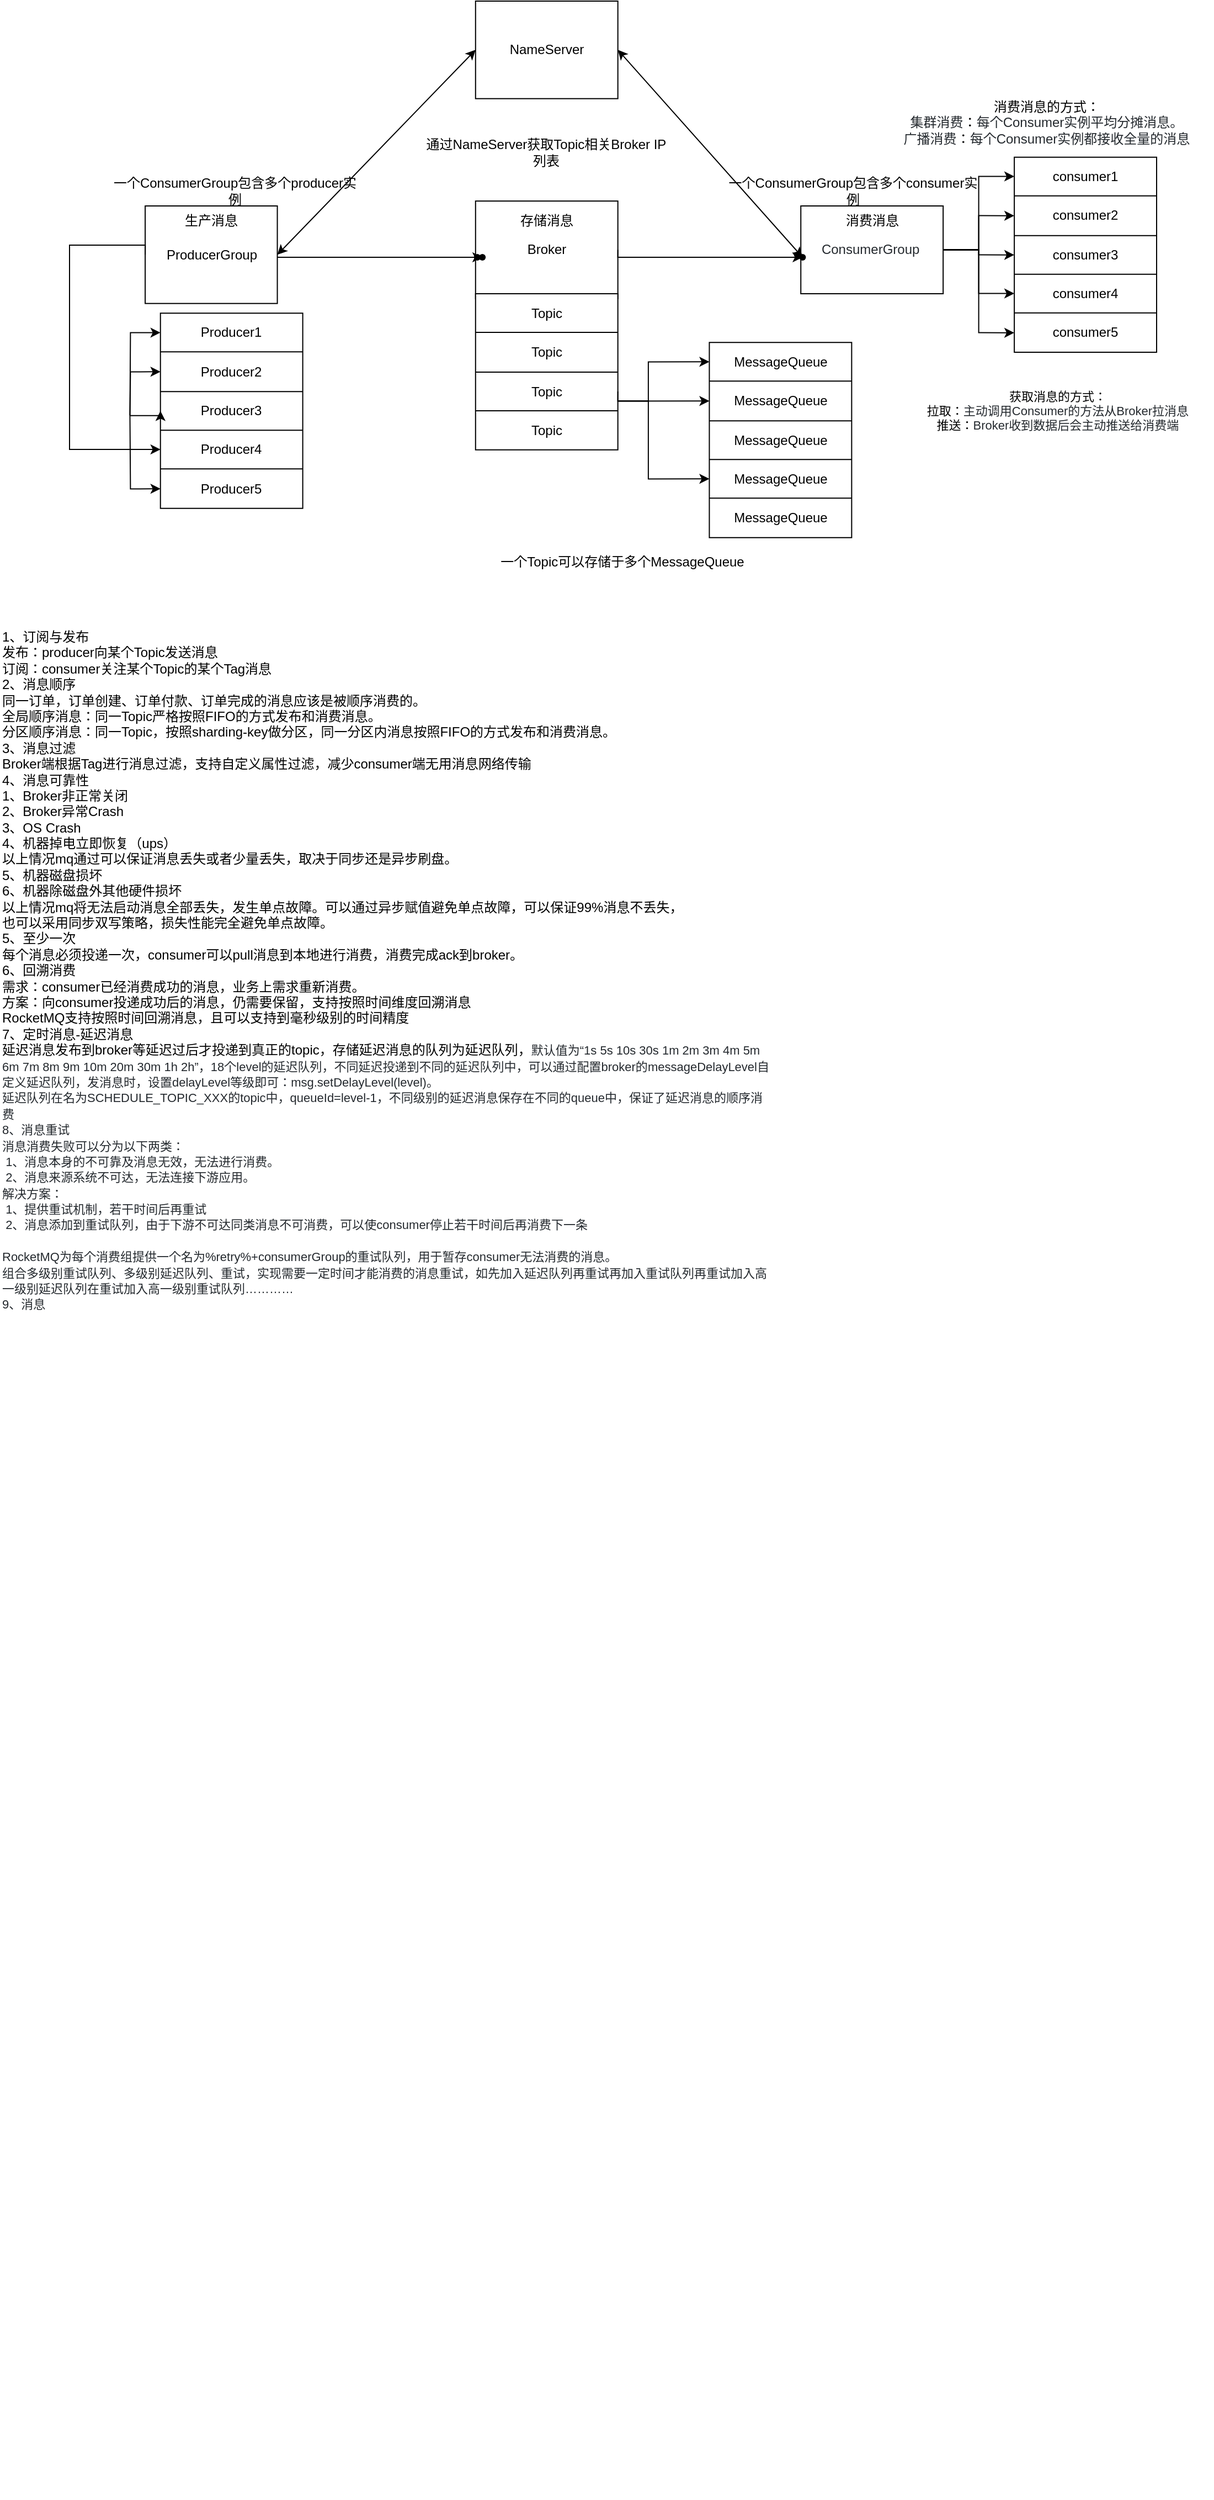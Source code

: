 <mxfile version="14.8.3" type="github">
  <diagram id="I4QX_Wi00SEaCnopN8A2" name="第 1 页">
    <mxGraphModel dx="716" dy="378" grid="1" gridSize="10" guides="1" tooltips="1" connect="1" arrows="1" fold="1" page="1" pageScale="1" pageWidth="1200" pageHeight="1920" math="0" shadow="0">
      <root>
        <mxCell id="0" />
        <mxCell id="1" parent="0" />
        <mxCell id="4vib8y3hYMlXYEkq_KwY-170" value="" style="edgeStyle=orthogonalEdgeStyle;rounded=0;orthogonalLoop=1;jettySize=auto;html=1;fontSize=12;entryX=0.453;entryY=0.535;entryDx=0;entryDy=0;entryPerimeter=0;" edge="1" parent="1" source="4vib8y3hYMlXYEkq_KwY-1" target="4vib8y3hYMlXYEkq_KwY-169">
          <mxGeometry relative="1" as="geometry">
            <Array as="points">
              <mxPoint x="360" y="312" />
              <mxPoint x="360" y="312" />
            </Array>
          </mxGeometry>
        </mxCell>
        <mxCell id="4vib8y3hYMlXYEkq_KwY-1" value="ProducerGroup" style="rounded=0;whiteSpace=wrap;html=1;fontSize=12;" vertex="1" parent="1">
          <mxGeometry x="193.557" y="265.5" width="119.737" height="88.333" as="geometry" />
        </mxCell>
        <mxCell id="4vib8y3hYMlXYEkq_KwY-2" value="Broker" style="rounded=0;whiteSpace=wrap;html=1;fontSize=12;" vertex="1" parent="1">
          <mxGeometry x="492.895" y="261.08" width="128.947" height="88.333" as="geometry" />
        </mxCell>
        <mxCell id="4vib8y3hYMlXYEkq_KwY-3" value="&lt;span style=&quot;color: rgb(36, 41, 46); font-size: 12px; background-color: rgb(255, 255, 255);&quot;&gt;ConsumerGroup&amp;nbsp;&lt;/span&gt;" style="rounded=0;whiteSpace=wrap;html=1;fontSize=12;" vertex="1" parent="1">
          <mxGeometry x="787.632" y="265.5" width="128.947" height="79.5" as="geometry" />
        </mxCell>
        <mxCell id="4vib8y3hYMlXYEkq_KwY-4" value="" style="shape=table;html=1;whiteSpace=wrap;startSize=0;container=1;collapsible=0;childLayout=tableLayout;fontSize=12;" vertex="1" parent="1">
          <mxGeometry x="492.895" y="345.003" width="128.947" height="141.333" as="geometry" />
        </mxCell>
        <mxCell id="4vib8y3hYMlXYEkq_KwY-5" value="" style="shape=partialRectangle;html=1;whiteSpace=wrap;collapsible=0;dropTarget=0;pointerEvents=0;fillColor=none;top=0;left=0;bottom=0;right=0;points=[[0,0.5],[1,0.5]];portConstraint=eastwest;fontSize=12;" vertex="1" parent="4vib8y3hYMlXYEkq_KwY-4">
          <mxGeometry width="128.947" height="35" as="geometry" />
        </mxCell>
        <mxCell id="4vib8y3hYMlXYEkq_KwY-6" value="Topic" style="shape=partialRectangle;html=1;whiteSpace=wrap;connectable=0;fillColor=none;top=0;left=0;bottom=0;right=0;overflow=hidden;fontSize=12;" vertex="1" parent="4vib8y3hYMlXYEkq_KwY-5">
          <mxGeometry width="129" height="35" as="geometry" />
        </mxCell>
        <mxCell id="4vib8y3hYMlXYEkq_KwY-18" style="shape=partialRectangle;html=1;whiteSpace=wrap;collapsible=0;dropTarget=0;pointerEvents=0;fillColor=none;top=0;left=0;bottom=0;right=0;points=[[0,0.5],[1,0.5]];portConstraint=eastwest;fontSize=12;" vertex="1" parent="4vib8y3hYMlXYEkq_KwY-4">
          <mxGeometry y="35" width="128.947" height="36" as="geometry" />
        </mxCell>
        <mxCell id="4vib8y3hYMlXYEkq_KwY-19" value="&lt;span style=&quot;font-size: 12px;&quot;&gt;Topic&lt;/span&gt;" style="shape=partialRectangle;html=1;whiteSpace=wrap;connectable=0;fillColor=none;top=0;left=0;bottom=0;right=0;overflow=hidden;fontSize=12;" vertex="1" parent="4vib8y3hYMlXYEkq_KwY-18">
          <mxGeometry width="129" height="36" as="geometry" />
        </mxCell>
        <mxCell id="4vib8y3hYMlXYEkq_KwY-9" value="" style="shape=partialRectangle;html=1;whiteSpace=wrap;collapsible=0;dropTarget=0;pointerEvents=0;fillColor=none;top=0;left=0;bottom=0;right=0;points=[[0,0.5],[1,0.5]];portConstraint=eastwest;fontSize=12;" vertex="1" parent="4vib8y3hYMlXYEkq_KwY-4">
          <mxGeometry y="71" width="128.947" height="35" as="geometry" />
        </mxCell>
        <mxCell id="4vib8y3hYMlXYEkq_KwY-10" value="&lt;span style=&quot;font-size: 12px;&quot;&gt;Topic&lt;/span&gt;" style="shape=partialRectangle;html=1;whiteSpace=wrap;connectable=0;fillColor=none;top=0;left=0;bottom=0;right=0;overflow=hidden;fontSize=12;" vertex="1" parent="4vib8y3hYMlXYEkq_KwY-9">
          <mxGeometry width="129" height="35" as="geometry" />
        </mxCell>
        <mxCell id="4vib8y3hYMlXYEkq_KwY-13" value="" style="shape=partialRectangle;html=1;whiteSpace=wrap;collapsible=0;dropTarget=0;pointerEvents=0;fillColor=none;top=0;left=0;bottom=0;right=0;points=[[0,0.5],[1,0.5]];portConstraint=eastwest;fontSize=12;" vertex="1" parent="4vib8y3hYMlXYEkq_KwY-4">
          <mxGeometry y="106" width="128.947" height="35" as="geometry" />
        </mxCell>
        <mxCell id="4vib8y3hYMlXYEkq_KwY-14" value="&lt;span style=&quot;font-size: 12px;&quot;&gt;Topic&lt;/span&gt;" style="shape=partialRectangle;html=1;whiteSpace=wrap;connectable=0;fillColor=none;top=0;left=0;bottom=0;right=0;overflow=hidden;fontSize=12;" vertex="1" parent="4vib8y3hYMlXYEkq_KwY-13">
          <mxGeometry width="129" height="35" as="geometry" />
        </mxCell>
        <mxCell id="4vib8y3hYMlXYEkq_KwY-20" value="" style="shape=table;html=1;whiteSpace=wrap;startSize=0;container=1;collapsible=0;childLayout=tableLayout;fontSize=12;" vertex="1" parent="1">
          <mxGeometry x="704.737" y="389.167" width="128.947" height="176.667" as="geometry" />
        </mxCell>
        <mxCell id="4vib8y3hYMlXYEkq_KwY-21" value="" style="shape=partialRectangle;html=1;whiteSpace=wrap;collapsible=0;dropTarget=0;pointerEvents=0;fillColor=none;top=0;left=0;bottom=0;right=0;points=[[0,0.5],[1,0.5]];portConstraint=eastwest;fontSize=12;" vertex="1" parent="4vib8y3hYMlXYEkq_KwY-20">
          <mxGeometry width="128.947" height="35" as="geometry" />
        </mxCell>
        <mxCell id="4vib8y3hYMlXYEkq_KwY-22" value="MessageQueue" style="shape=partialRectangle;html=1;whiteSpace=wrap;connectable=0;fillColor=none;top=0;left=0;bottom=0;right=0;overflow=hidden;fontSize=12;" vertex="1" parent="4vib8y3hYMlXYEkq_KwY-21">
          <mxGeometry width="129" height="35" as="geometry" />
        </mxCell>
        <mxCell id="4vib8y3hYMlXYEkq_KwY-25" value="" style="shape=partialRectangle;html=1;whiteSpace=wrap;collapsible=0;dropTarget=0;pointerEvents=0;fillColor=none;top=0;left=0;bottom=0;right=0;points=[[0,0.5],[1,0.5]];portConstraint=eastwest;fontSize=12;" vertex="1" parent="4vib8y3hYMlXYEkq_KwY-20">
          <mxGeometry y="35" width="128.947" height="36" as="geometry" />
        </mxCell>
        <mxCell id="4vib8y3hYMlXYEkq_KwY-26" value="&lt;span style=&quot;font-size: 12px;&quot;&gt;MessageQueue&lt;/span&gt;" style="shape=partialRectangle;html=1;whiteSpace=wrap;connectable=0;fillColor=none;top=0;left=0;bottom=0;right=0;overflow=hidden;fontSize=12;" vertex="1" parent="4vib8y3hYMlXYEkq_KwY-25">
          <mxGeometry width="129" height="36" as="geometry" />
        </mxCell>
        <mxCell id="4vib8y3hYMlXYEkq_KwY-29" value="" style="shape=partialRectangle;html=1;whiteSpace=wrap;collapsible=0;dropTarget=0;pointerEvents=0;fillColor=none;top=0;left=0;bottom=0;right=0;points=[[0,0.5],[1,0.5]];portConstraint=eastwest;fontSize=12;" vertex="1" parent="4vib8y3hYMlXYEkq_KwY-20">
          <mxGeometry y="71" width="128.947" height="35" as="geometry" />
        </mxCell>
        <mxCell id="4vib8y3hYMlXYEkq_KwY-30" value="&lt;span style=&quot;font-size: 12px;&quot;&gt;MessageQueue&lt;/span&gt;" style="shape=partialRectangle;html=1;whiteSpace=wrap;connectable=0;fillColor=none;top=0;left=0;bottom=0;right=0;overflow=hidden;fontSize=12;" vertex="1" parent="4vib8y3hYMlXYEkq_KwY-29">
          <mxGeometry width="129" height="35" as="geometry" />
        </mxCell>
        <mxCell id="4vib8y3hYMlXYEkq_KwY-39" style="shape=partialRectangle;html=1;whiteSpace=wrap;collapsible=0;dropTarget=0;pointerEvents=0;fillColor=none;top=0;left=0;bottom=0;right=0;points=[[0,0.5],[1,0.5]];portConstraint=eastwest;fontSize=12;" vertex="1" parent="4vib8y3hYMlXYEkq_KwY-20">
          <mxGeometry y="106" width="128.947" height="35" as="geometry" />
        </mxCell>
        <mxCell id="4vib8y3hYMlXYEkq_KwY-40" value="&lt;span style=&quot;font-size: 12px;&quot;&gt;MessageQueue&lt;/span&gt;" style="shape=partialRectangle;html=1;whiteSpace=wrap;connectable=0;fillColor=none;top=0;left=0;bottom=0;right=0;overflow=hidden;fontSize=12;" vertex="1" parent="4vib8y3hYMlXYEkq_KwY-39">
          <mxGeometry width="129" height="35" as="geometry" />
        </mxCell>
        <mxCell id="4vib8y3hYMlXYEkq_KwY-41" style="shape=partialRectangle;html=1;whiteSpace=wrap;collapsible=0;dropTarget=0;pointerEvents=0;fillColor=none;top=0;left=0;bottom=0;right=0;points=[[0,0.5],[1,0.5]];portConstraint=eastwest;fontSize=12;" vertex="1" parent="4vib8y3hYMlXYEkq_KwY-20">
          <mxGeometry y="141" width="128.947" height="36" as="geometry" />
        </mxCell>
        <mxCell id="4vib8y3hYMlXYEkq_KwY-42" value="&lt;span style=&quot;font-size: 12px;&quot;&gt;MessageQueue&lt;/span&gt;" style="shape=partialRectangle;html=1;whiteSpace=wrap;connectable=0;fillColor=none;top=0;left=0;bottom=0;right=0;overflow=hidden;fontSize=12;" vertex="1" parent="4vib8y3hYMlXYEkq_KwY-41">
          <mxGeometry width="129" height="36" as="geometry" />
        </mxCell>
        <mxCell id="4vib8y3hYMlXYEkq_KwY-36" value="" style="edgeStyle=orthogonalEdgeStyle;rounded=0;orthogonalLoop=1;jettySize=auto;html=1;entryX=0;entryY=0.5;entryDx=0;entryDy=0;fontSize=12;" edge="1" parent="1" source="4vib8y3hYMlXYEkq_KwY-9" target="4vib8y3hYMlXYEkq_KwY-39">
          <mxGeometry x="60" y="80" as="geometry">
            <Array as="points">
              <mxPoint x="649.474" y="442.167" />
              <mxPoint x="649.474" y="512.833" />
            </Array>
          </mxGeometry>
        </mxCell>
        <mxCell id="4vib8y3hYMlXYEkq_KwY-37" value="" style="edgeStyle=orthogonalEdgeStyle;rounded=0;orthogonalLoop=1;jettySize=auto;html=1;exitX=1;exitY=0.5;exitDx=0;exitDy=0;entryX=0;entryY=0.5;entryDx=0;entryDy=0;fontSize=12;" edge="1" parent="1" source="4vib8y3hYMlXYEkq_KwY-9" target="4vib8y3hYMlXYEkq_KwY-25">
          <mxGeometry x="60" y="80" as="geometry">
            <mxPoint x="631.053" y="451" as="sourcePoint" />
            <mxPoint x="713.947" y="486.333" as="targetPoint" />
            <Array as="points">
              <mxPoint x="622" y="442" />
            </Array>
          </mxGeometry>
        </mxCell>
        <mxCell id="4vib8y3hYMlXYEkq_KwY-38" value="" style="edgeStyle=orthogonalEdgeStyle;rounded=0;orthogonalLoop=1;jettySize=auto;html=1;entryX=0;entryY=0.5;entryDx=0;entryDy=0;fontSize=12;" edge="1" parent="1" target="4vib8y3hYMlXYEkq_KwY-21">
          <mxGeometry x="60" y="80" as="geometry">
            <mxPoint x="621.842" y="442.167" as="sourcePoint" />
            <mxPoint x="713.947" y="451" as="targetPoint" />
            <Array as="points">
              <mxPoint x="649.474" y="442.167" />
              <mxPoint x="649.474" y="406.833" />
            </Array>
          </mxGeometry>
        </mxCell>
        <mxCell id="4vib8y3hYMlXYEkq_KwY-47" value="" style="shape=waypoint;size=6;pointerEvents=1;points=[];fillColor=#ffffff;resizable=0;rotatable=0;perimeter=centerPerimeter;snapToPoint=1;rounded=0;fontSize=12;" vertex="1" parent="1">
          <mxGeometry x="474.474" y="292" width="40" height="40" as="geometry" />
        </mxCell>
        <mxCell id="4vib8y3hYMlXYEkq_KwY-49" value="" style="shape=waypoint;size=6;pointerEvents=1;points=[];fillColor=#ffffff;resizable=0;rotatable=0;perimeter=centerPerimeter;snapToPoint=1;rounded=0;fontSize=12;" vertex="1" parent="1">
          <mxGeometry x="769.211" y="292" width="40" height="40" as="geometry" />
        </mxCell>
        <mxCell id="4vib8y3hYMlXYEkq_KwY-51" value="" style="shape=table;html=1;whiteSpace=wrap;startSize=0;container=1;collapsible=0;childLayout=tableLayout;fontSize=12;" vertex="1" parent="1">
          <mxGeometry x="981.053" y="221.333" width="128.947" height="176.667" as="geometry" />
        </mxCell>
        <mxCell id="4vib8y3hYMlXYEkq_KwY-52" value="" style="shape=partialRectangle;html=1;whiteSpace=wrap;collapsible=0;dropTarget=0;pointerEvents=0;fillColor=none;top=0;left=0;bottom=0;right=0;points=[[0,0.5],[1,0.5]];portConstraint=eastwest;fontSize=12;" vertex="1" parent="4vib8y3hYMlXYEkq_KwY-51">
          <mxGeometry width="128.947" height="35" as="geometry" />
        </mxCell>
        <mxCell id="4vib8y3hYMlXYEkq_KwY-53" value="consumer1" style="shape=partialRectangle;html=1;whiteSpace=wrap;connectable=0;fillColor=none;top=0;left=0;bottom=0;right=0;overflow=hidden;fontSize=12;" vertex="1" parent="4vib8y3hYMlXYEkq_KwY-52">
          <mxGeometry width="129" height="35" as="geometry" />
        </mxCell>
        <mxCell id="4vib8y3hYMlXYEkq_KwY-54" value="" style="shape=partialRectangle;html=1;whiteSpace=wrap;collapsible=0;dropTarget=0;pointerEvents=0;fillColor=none;top=0;left=0;bottom=0;right=0;points=[[0,0.5],[1,0.5]];portConstraint=eastwest;fontSize=12;" vertex="1" parent="4vib8y3hYMlXYEkq_KwY-51">
          <mxGeometry y="35" width="128.947" height="36" as="geometry" />
        </mxCell>
        <mxCell id="4vib8y3hYMlXYEkq_KwY-55" value="consumer2" style="shape=partialRectangle;html=1;whiteSpace=wrap;connectable=0;fillColor=none;top=0;left=0;bottom=0;right=0;overflow=hidden;fontSize=12;" vertex="1" parent="4vib8y3hYMlXYEkq_KwY-54">
          <mxGeometry width="129" height="36" as="geometry" />
        </mxCell>
        <mxCell id="4vib8y3hYMlXYEkq_KwY-56" value="" style="shape=partialRectangle;html=1;whiteSpace=wrap;collapsible=0;dropTarget=0;pointerEvents=0;fillColor=none;top=0;left=0;bottom=0;right=0;points=[[0,0.5],[1,0.5]];portConstraint=eastwest;fontSize=12;" vertex="1" parent="4vib8y3hYMlXYEkq_KwY-51">
          <mxGeometry y="71" width="128.947" height="35" as="geometry" />
        </mxCell>
        <mxCell id="4vib8y3hYMlXYEkq_KwY-57" value="consumer3" style="shape=partialRectangle;html=1;whiteSpace=wrap;connectable=0;fillColor=none;top=0;left=0;bottom=0;right=0;overflow=hidden;fontSize=12;" vertex="1" parent="4vib8y3hYMlXYEkq_KwY-56">
          <mxGeometry width="129" height="35" as="geometry" />
        </mxCell>
        <mxCell id="4vib8y3hYMlXYEkq_KwY-58" style="shape=partialRectangle;html=1;whiteSpace=wrap;collapsible=0;dropTarget=0;pointerEvents=0;fillColor=none;top=0;left=0;bottom=0;right=0;points=[[0,0.5],[1,0.5]];portConstraint=eastwest;fontSize=12;" vertex="1" parent="4vib8y3hYMlXYEkq_KwY-51">
          <mxGeometry y="106" width="128.947" height="35" as="geometry" />
        </mxCell>
        <mxCell id="4vib8y3hYMlXYEkq_KwY-59" value="consumer4" style="shape=partialRectangle;html=1;whiteSpace=wrap;connectable=0;fillColor=none;top=0;left=0;bottom=0;right=0;overflow=hidden;fontSize=12;" vertex="1" parent="4vib8y3hYMlXYEkq_KwY-58">
          <mxGeometry width="129" height="35" as="geometry" />
        </mxCell>
        <mxCell id="4vib8y3hYMlXYEkq_KwY-60" style="shape=partialRectangle;html=1;whiteSpace=wrap;collapsible=0;dropTarget=0;pointerEvents=0;fillColor=none;top=0;left=0;bottom=0;right=0;points=[[0,0.5],[1,0.5]];portConstraint=eastwest;fontSize=12;" vertex="1" parent="4vib8y3hYMlXYEkq_KwY-51">
          <mxGeometry y="141" width="128.947" height="36" as="geometry" />
        </mxCell>
        <mxCell id="4vib8y3hYMlXYEkq_KwY-61" value="consumer5" style="shape=partialRectangle;html=1;whiteSpace=wrap;connectable=0;fillColor=none;top=0;left=0;bottom=0;right=0;overflow=hidden;fontSize=12;" vertex="1" parent="4vib8y3hYMlXYEkq_KwY-60">
          <mxGeometry width="129" height="36" as="geometry" />
        </mxCell>
        <mxCell id="4vib8y3hYMlXYEkq_KwY-66" value="" style="edgeStyle=orthogonalEdgeStyle;rounded=0;orthogonalLoop=1;jettySize=auto;html=1;exitX=1;exitY=0.5;exitDx=0;exitDy=0;fontSize=12;" edge="1" parent="1" source="4vib8y3hYMlXYEkq_KwY-3" target="4vib8y3hYMlXYEkq_KwY-52">
          <mxGeometry x="60" y="80" as="geometry">
            <mxPoint x="925.789" y="314.083" as="sourcePoint" />
            <mxPoint x="990.263" y="353.833" as="targetPoint" />
          </mxGeometry>
        </mxCell>
        <mxCell id="4vib8y3hYMlXYEkq_KwY-67" value="" style="edgeStyle=orthogonalEdgeStyle;rounded=0;orthogonalLoop=1;jettySize=auto;html=1;exitX=1;exitY=0.5;exitDx=0;exitDy=0;entryX=0;entryY=0.5;entryDx=0;entryDy=0;fontSize=12;" edge="1" parent="1" source="4vib8y3hYMlXYEkq_KwY-3" target="4vib8y3hYMlXYEkq_KwY-54">
          <mxGeometry x="60" y="80" as="geometry">
            <mxPoint x="925.789" y="314.083" as="sourcePoint" />
            <mxPoint x="990.263" y="247.833" as="targetPoint" />
          </mxGeometry>
        </mxCell>
        <mxCell id="4vib8y3hYMlXYEkq_KwY-68" value="" style="edgeStyle=orthogonalEdgeStyle;rounded=0;orthogonalLoop=1;jettySize=auto;html=1;exitX=1;exitY=0.5;exitDx=0;exitDy=0;entryX=0;entryY=0.5;entryDx=0;entryDy=0;fontSize=12;" edge="1" parent="1" source="4vib8y3hYMlXYEkq_KwY-3" target="4vib8y3hYMlXYEkq_KwY-56">
          <mxGeometry x="60" y="80" as="geometry">
            <mxPoint x="925.789" y="314.083" as="sourcePoint" />
            <mxPoint x="990.263" y="283.167" as="targetPoint" />
          </mxGeometry>
        </mxCell>
        <mxCell id="4vib8y3hYMlXYEkq_KwY-69" value="" style="edgeStyle=orthogonalEdgeStyle;rounded=0;orthogonalLoop=1;jettySize=auto;html=1;exitX=1;exitY=0.5;exitDx=0;exitDy=0;entryX=0;entryY=0.5;entryDx=0;entryDy=0;entryPerimeter=0;fontSize=12;" edge="1" parent="1" source="4vib8y3hYMlXYEkq_KwY-3" target="4vib8y3hYMlXYEkq_KwY-60">
          <mxGeometry x="60" y="80" as="geometry">
            <mxPoint x="935" y="322.917" as="sourcePoint" />
            <mxPoint x="999.474" y="292" as="targetPoint" />
          </mxGeometry>
        </mxCell>
        <mxCell id="4vib8y3hYMlXYEkq_KwY-72" value="一个ConsumerGroup包含多个consumer实例" style="text;html=1;strokeColor=none;fillColor=none;align=center;verticalAlign=middle;whiteSpace=wrap;rounded=0;fontSize=12;" vertex="1" parent="1">
          <mxGeometry x="719.996" y="229.997" width="230.263" height="44.167" as="geometry" />
        </mxCell>
        <mxCell id="4vib8y3hYMlXYEkq_KwY-73" value="一个Topic可以存储于多个MessageQueue" style="text;html=1;strokeColor=none;fillColor=none;align=center;verticalAlign=middle;whiteSpace=wrap;rounded=0;fontSize=12;" vertex="1" parent="1">
          <mxGeometry x="511.316" y="565.833" width="230.263" height="44.167" as="geometry" />
        </mxCell>
        <mxCell id="4vib8y3hYMlXYEkq_KwY-74" value="生产消息" style="text;html=1;strokeColor=none;fillColor=none;align=center;verticalAlign=middle;whiteSpace=wrap;rounded=0;fontSize=12;" vertex="1" parent="1">
          <mxGeometry x="182.039" y="256.667" width="142.763" height="44.167" as="geometry" />
        </mxCell>
        <mxCell id="4vib8y3hYMlXYEkq_KwY-75" value="存储消息" style="text;html=1;strokeColor=none;fillColor=none;align=center;verticalAlign=middle;whiteSpace=wrap;rounded=0;fontSize=12;" vertex="1" parent="1">
          <mxGeometry x="485.987" y="256.667" width="142.763" height="44.167" as="geometry" />
        </mxCell>
        <mxCell id="4vib8y3hYMlXYEkq_KwY-76" value="消费消息" style="text;html=1;strokeColor=none;fillColor=none;align=center;verticalAlign=middle;whiteSpace=wrap;rounded=0;fontSize=12;" vertex="1" parent="1">
          <mxGeometry x="780.724" y="256.667" width="142.763" height="44.167" as="geometry" />
        </mxCell>
        <mxCell id="4vib8y3hYMlXYEkq_KwY-77" value="&lt;h2 style=&quot;box-sizing: border-box; margin-bottom: 16px; margin-top: 24px; font-weight: 600; font-size: 12px; line-height: 1.25; border-bottom: 1px solid; padding-bottom: 0.3em; color: rgb(36, 41, 46); font-style: normal; letter-spacing: normal; text-indent: 0px; text-transform: none; word-spacing: 0px; background-color: rgb(255, 255, 255);&quot;&gt;&lt;br style=&quot;font-size: 12px;&quot;&gt;&lt;/h2&gt;" style="text;whiteSpace=wrap;html=1;fontSize=12;" vertex="1" parent="1">
          <mxGeometry x="350.132" y="88.833" width="128.947" height="70.667" as="geometry" />
        </mxCell>
        <mxCell id="4vib8y3hYMlXYEkq_KwY-78" value="NameServer" style="rounded=0;whiteSpace=wrap;html=1;fontSize=12;" vertex="1" parent="1">
          <mxGeometry x="492.895" y="80" width="128.947" height="88.333" as="geometry" />
        </mxCell>
        <mxCell id="4vib8y3hYMlXYEkq_KwY-79" value="" style="endArrow=classic;startArrow=classic;html=1;exitX=1;exitY=0.5;exitDx=0;exitDy=0;entryX=0;entryY=0.5;entryDx=0;entryDy=0;fontSize=12;" edge="1" parent="1" source="4vib8y3hYMlXYEkq_KwY-1" target="4vib8y3hYMlXYEkq_KwY-78">
          <mxGeometry x="60" y="80" width="50" height="50" as="geometry">
            <mxPoint x="649.474" y="247.833" as="sourcePoint" />
            <mxPoint x="695.526" y="203.667" as="targetPoint" />
          </mxGeometry>
        </mxCell>
        <mxCell id="4vib8y3hYMlXYEkq_KwY-80" value="" style="endArrow=classic;startArrow=classic;html=1;exitX=0.47;exitY=0.455;exitDx=0;exitDy=0;exitPerimeter=0;fontSize=12;" edge="1" parent="1" source="4vib8y3hYMlXYEkq_KwY-49">
          <mxGeometry x="60" y="80" width="50" height="50" as="geometry">
            <mxPoint x="317.895" y="318.5" as="sourcePoint" />
            <mxPoint x="621.842" y="124.167" as="targetPoint" />
          </mxGeometry>
        </mxCell>
        <mxCell id="4vib8y3hYMlXYEkq_KwY-81" value="通过NameServer获取Topic相关Broker IP列表" style="text;html=1;strokeColor=none;fillColor=none;align=center;verticalAlign=middle;whiteSpace=wrap;rounded=0;fontSize=12;" vertex="1" parent="1">
          <mxGeometry x="442.237" y="194.833" width="230.263" height="44.167" as="geometry" />
        </mxCell>
        <mxCell id="4vib8y3hYMlXYEkq_KwY-148" value="" style="shape=table;html=1;whiteSpace=wrap;startSize=0;container=1;collapsible=0;childLayout=tableLayout;direction=east;fontSize=12;" vertex="1" parent="1">
          <mxGeometry x="207.368" y="362.667" width="128.947" height="176.667" as="geometry" />
        </mxCell>
        <mxCell id="4vib8y3hYMlXYEkq_KwY-149" value="" style="shape=partialRectangle;html=1;whiteSpace=wrap;collapsible=0;dropTarget=0;pointerEvents=0;fillColor=none;top=0;left=0;bottom=0;right=0;points=[[0,0.5],[1,0.5]];portConstraint=eastwest;fontSize=12;" vertex="1" parent="4vib8y3hYMlXYEkq_KwY-148">
          <mxGeometry width="128.947" height="35" as="geometry" />
        </mxCell>
        <mxCell id="4vib8y3hYMlXYEkq_KwY-150" value="Producer1" style="shape=partialRectangle;html=1;whiteSpace=wrap;connectable=0;fillColor=none;top=0;left=0;bottom=0;right=0;overflow=hidden;fontSize=12;" vertex="1" parent="4vib8y3hYMlXYEkq_KwY-149">
          <mxGeometry width="129" height="35" as="geometry" />
        </mxCell>
        <mxCell id="4vib8y3hYMlXYEkq_KwY-151" value="" style="shape=partialRectangle;html=1;whiteSpace=wrap;collapsible=0;dropTarget=0;pointerEvents=0;fillColor=none;top=0;left=0;bottom=0;right=0;points=[[0,0.5],[1,0.5]];portConstraint=eastwest;fontSize=12;" vertex="1" parent="4vib8y3hYMlXYEkq_KwY-148">
          <mxGeometry y="35" width="128.947" height="36" as="geometry" />
        </mxCell>
        <mxCell id="4vib8y3hYMlXYEkq_KwY-152" value="Producer2" style="shape=partialRectangle;html=1;whiteSpace=wrap;connectable=0;fillColor=none;top=0;left=0;bottom=0;right=0;overflow=hidden;fontSize=12;" vertex="1" parent="4vib8y3hYMlXYEkq_KwY-151">
          <mxGeometry width="129" height="36" as="geometry" />
        </mxCell>
        <mxCell id="4vib8y3hYMlXYEkq_KwY-153" value="" style="shape=partialRectangle;html=1;whiteSpace=wrap;collapsible=0;dropTarget=0;pointerEvents=0;fillColor=none;top=0;left=0;bottom=0;right=0;points=[[0,0.5],[1,0.5]];portConstraint=eastwest;fontSize=12;" vertex="1" parent="4vib8y3hYMlXYEkq_KwY-148">
          <mxGeometry y="71" width="128.947" height="35" as="geometry" />
        </mxCell>
        <mxCell id="4vib8y3hYMlXYEkq_KwY-154" value="Producer3" style="shape=partialRectangle;html=1;whiteSpace=wrap;connectable=0;fillColor=none;top=0;left=0;bottom=0;right=0;overflow=hidden;fontSize=12;" vertex="1" parent="4vib8y3hYMlXYEkq_KwY-153">
          <mxGeometry width="129" height="35" as="geometry" />
        </mxCell>
        <mxCell id="4vib8y3hYMlXYEkq_KwY-155" style="shape=partialRectangle;html=1;whiteSpace=wrap;collapsible=0;dropTarget=0;pointerEvents=0;fillColor=none;top=0;left=0;bottom=0;right=0;points=[[0,0.5],[1,0.5]];portConstraint=eastwest;fontSize=12;" vertex="1" parent="4vib8y3hYMlXYEkq_KwY-148">
          <mxGeometry y="106" width="128.947" height="35" as="geometry" />
        </mxCell>
        <mxCell id="4vib8y3hYMlXYEkq_KwY-156" value="Producer4" style="shape=partialRectangle;html=1;whiteSpace=wrap;connectable=0;fillColor=none;top=0;left=0;bottom=0;right=0;overflow=hidden;fontSize=12;" vertex="1" parent="4vib8y3hYMlXYEkq_KwY-155">
          <mxGeometry width="129" height="35" as="geometry" />
        </mxCell>
        <mxCell id="4vib8y3hYMlXYEkq_KwY-157" style="shape=partialRectangle;html=1;whiteSpace=wrap;collapsible=0;dropTarget=0;pointerEvents=0;fillColor=none;top=0;left=0;bottom=0;right=0;points=[[0,0.5],[1,0.5]];portConstraint=eastwest;fontSize=12;" vertex="1" parent="4vib8y3hYMlXYEkq_KwY-148">
          <mxGeometry y="141" width="128.947" height="36" as="geometry" />
        </mxCell>
        <mxCell id="4vib8y3hYMlXYEkq_KwY-158" value="Producer5" style="shape=partialRectangle;html=1;whiteSpace=wrap;connectable=0;fillColor=none;top=0;left=0;bottom=0;right=0;overflow=hidden;fontSize=12;" vertex="1" parent="4vib8y3hYMlXYEkq_KwY-157">
          <mxGeometry width="129" height="36" as="geometry" />
        </mxCell>
        <mxCell id="4vib8y3hYMlXYEkq_KwY-159" value="" style="edgeStyle=orthogonalEdgeStyle;rounded=0;orthogonalLoop=1;jettySize=auto;html=1;exitX=1;exitY=0.5;exitDx=0;exitDy=0;fontSize=12;" edge="1" parent="1" target="4vib8y3hYMlXYEkq_KwY-149">
          <mxGeometry x="60" y="80" as="geometry">
            <mxPoint x="179.737" y="455.417" as="sourcePoint" />
            <mxPoint x="276.447" y="481.917" as="targetPoint" />
          </mxGeometry>
        </mxCell>
        <mxCell id="4vib8y3hYMlXYEkq_KwY-160" value="" style="edgeStyle=orthogonalEdgeStyle;rounded=0;orthogonalLoop=1;jettySize=auto;html=1;exitX=1;exitY=0.5;exitDx=0;exitDy=0;entryX=0;entryY=0.5;entryDx=0;entryDy=0;fontSize=12;" edge="1" parent="1" target="4vib8y3hYMlXYEkq_KwY-151">
          <mxGeometry x="60" y="80" as="geometry">
            <mxPoint x="179.737" y="455.417" as="sourcePoint" />
            <mxPoint x="276.447" y="375.917" as="targetPoint" />
          </mxGeometry>
        </mxCell>
        <mxCell id="4vib8y3hYMlXYEkq_KwY-161" value="" style="edgeStyle=orthogonalEdgeStyle;rounded=0;orthogonalLoop=1;jettySize=auto;html=1;exitX=1;exitY=0.5;exitDx=0;exitDy=0;entryX=0;entryY=0.5;entryDx=0;entryDy=0;fontSize=12;" edge="1" parent="1" target="4vib8y3hYMlXYEkq_KwY-153">
          <mxGeometry x="60" y="80" as="geometry">
            <mxPoint x="179.737" y="455.417" as="sourcePoint" />
            <mxPoint x="276.447" y="411.25" as="targetPoint" />
          </mxGeometry>
        </mxCell>
        <mxCell id="4vib8y3hYMlXYEkq_KwY-162" value="" style="edgeStyle=orthogonalEdgeStyle;rounded=0;orthogonalLoop=1;jettySize=auto;html=1;exitX=1;exitY=0.5;exitDx=0;exitDy=0;entryX=0;entryY=0.5;entryDx=0;entryDy=0;entryPerimeter=0;fontSize=12;" edge="1" parent="1" target="4vib8y3hYMlXYEkq_KwY-157">
          <mxGeometry x="60" y="80" as="geometry">
            <mxPoint x="179.737" y="455.417" as="sourcePoint" />
            <mxPoint x="285.658" y="420.083" as="targetPoint" />
          </mxGeometry>
        </mxCell>
        <mxCell id="4vib8y3hYMlXYEkq_KwY-146" value="" style="edgeStyle=orthogonalEdgeStyle;rounded=0;orthogonalLoop=1;jettySize=auto;html=1;exitX=0;exitY=0.5;exitDx=0;exitDy=0;fontSize=12;" edge="1" parent="1" source="4vib8y3hYMlXYEkq_KwY-1" target="4vib8y3hYMlXYEkq_KwY-155">
          <mxGeometry x="60" y="80" as="geometry">
            <Array as="points">
              <mxPoint x="125" y="301" />
              <mxPoint x="125" y="486" />
            </Array>
          </mxGeometry>
        </mxCell>
        <mxCell id="4vib8y3hYMlXYEkq_KwY-164" value="一个ConsumerGroup包含多个producer实例" style="text;html=1;strokeColor=none;fillColor=none;align=center;verticalAlign=middle;whiteSpace=wrap;rounded=0;fontSize=12;" vertex="1" parent="1">
          <mxGeometry x="160" y="229.993" width="230.263" height="44.167" as="geometry" />
        </mxCell>
        <mxCell id="4vib8y3hYMlXYEkq_KwY-165" value="&lt;font style=&quot;font-size: 11px&quot;&gt;获取消息的方式：&lt;br style=&quot;font-size: 11px&quot;&gt;拉取：&lt;span style=&quot;color: rgb(36 , 41 , 46) ; font-size: 11px ; background-color: rgb(255 , 255 , 255)&quot;&gt;主动调用Consumer的方法从Broker拉消息&lt;/span&gt;&lt;br style=&quot;font-size: 11px&quot;&gt;推送：&lt;span style=&quot;color: rgb(36 , 41 , 46) ; background-color: rgb(255 , 255 , 255) ; font-size: 11px&quot;&gt;Broker收到数据后会主动推送给消费端&lt;/span&gt;&lt;/font&gt;" style="text;html=1;strokeColor=none;fillColor=none;align=center;verticalAlign=middle;whiteSpace=wrap;rounded=0;fontSize=11;" vertex="1" parent="1">
          <mxGeometry x="880" y="428.91" width="280.66" height="44.17" as="geometry" />
        </mxCell>
        <mxCell id="4vib8y3hYMlXYEkq_KwY-50" value="" style="edgeStyle=orthogonalEdgeStyle;rounded=0;orthogonalLoop=1;jettySize=auto;html=1;fontSize=12;exitX=1;exitY=0.5;exitDx=0;exitDy=0;" edge="1" parent="1" source="4vib8y3hYMlXYEkq_KwY-2" target="4vib8y3hYMlXYEkq_KwY-49">
          <mxGeometry x="60" y="80" as="geometry">
            <Array as="points">
              <mxPoint x="622" y="312" />
            </Array>
          </mxGeometry>
        </mxCell>
        <mxCell id="4vib8y3hYMlXYEkq_KwY-65" value="" style="edgeStyle=orthogonalEdgeStyle;rounded=0;orthogonalLoop=1;jettySize=auto;html=1;fontSize=12;" edge="1" parent="1" source="4vib8y3hYMlXYEkq_KwY-3" target="4vib8y3hYMlXYEkq_KwY-58">
          <mxGeometry x="60" y="80" as="geometry" />
        </mxCell>
        <mxCell id="4vib8y3hYMlXYEkq_KwY-169" value="" style="shape=waypoint;size=6;pointerEvents=1;points=[];fillColor=#ffffff;resizable=0;rotatable=0;perimeter=centerPerimeter;snapToPoint=1;rounded=0;" vertex="1" parent="1">
          <mxGeometry x="479.083" y="291.997" width="40" height="40" as="geometry" />
        </mxCell>
        <mxCell id="4vib8y3hYMlXYEkq_KwY-171" value="&lt;font style=&quot;font-size: 12px;&quot;&gt;消费消息的方式：&lt;br style=&quot;font-size: 12px;&quot;&gt;&lt;span style=&quot;color: rgb(36, 41, 46); font-size: 12px; background-color: rgb(255, 255, 255);&quot;&gt;集群消费&lt;/span&gt;：&lt;span style=&quot;color: rgb(36, 41, 46); font-size: 12px; background-color: rgb(255, 255, 255);&quot;&gt;每个Consumer实例平均分摊消息。&lt;/span&gt;&lt;br style=&quot;font-size: 12px;&quot;&gt;&lt;span style=&quot;color: rgb(36, 41, 46); font-size: 12px; background-color: rgb(255, 255, 255);&quot;&gt;广播消费&lt;/span&gt;：&lt;/font&gt;&lt;span style=&quot;color: rgb(36, 41, 46); font-size: 12px; background-color: rgb(255, 255, 255);&quot;&gt;每个Consumer实例都接收全量的消息&lt;/span&gt;" style="text;html=1;strokeColor=none;fillColor=none;align=center;verticalAlign=middle;whiteSpace=wrap;rounded=0;fontSize=12;" vertex="1" parent="1">
          <mxGeometry x="870" y="168.33" width="280.66" height="44.17" as="geometry" />
        </mxCell>
        <mxCell id="4vib8y3hYMlXYEkq_KwY-172" value="1、订阅与发布&lt;br&gt;发布：producer向某个Topic发送消息&lt;br&gt;订阅：consumer关注某个Topic的某个Tag消息&lt;br&gt;2、消息顺序&lt;br&gt;同一订单，订单创建、订单付款、订单完成的消息应该是被顺序消费的。&lt;br&gt;全局顺序消息：同一Topic严格按照FIFO的方式发布和消费消息。&lt;br&gt;分区顺序消息：同一Topic，按照sharding-key做分区，同一分区内消息按照FIFO的方式发布和消费消息。&lt;br&gt;3、消息过滤&lt;br&gt;Broker端根据Tag进行消息过滤，支持自定义属性过滤，减少consumer端无用消息网络传输&lt;br&gt;4、消息可靠性&lt;br&gt;&lt;span&gt;	&lt;/span&gt;1、Broker非正常关闭&lt;br&gt;&lt;span&gt;	&lt;/span&gt;2、Broker异常Crash&lt;br&gt;&lt;span&gt;	&lt;/span&gt;3、OS Crash&lt;br&gt;&lt;span&gt;	&lt;/span&gt;4、机器掉电立即恢复（ups）&lt;br&gt;以上情况mq通过可以保证消息丢失或者少量丢失，取决于同步还是异步刷盘。&lt;br&gt;&lt;span&gt;	&lt;/span&gt;5、机器磁盘损坏&lt;br&gt;&lt;span&gt;	&lt;/span&gt;6、机器除磁盘外其他硬件损坏&lt;br&gt;以上情况mq将无法启动消息全部丢失，发生单点故障。可以通过异步赋值避免单点故障，可以保证99%消息不丢失，&lt;br&gt;也可以采用同步双写策略，损失性能完全避免单点故障。&lt;br&gt;5、至少一次&lt;br&gt;每个消息必须投递一次，consumer可以pull消息到本地进行消费，消费完成ack到broker。&lt;br&gt;6、回溯消费&lt;br&gt;需求：consumer已经消费成功的消息，业务上需求重新消费。&lt;br&gt;方案：向consumer投递成功后的消息，仍需要保留，支持按照时间维度回溯消息&lt;br&gt;RocketMQ支持按照时间回溯消息，且可以支持到毫秒级别的时间精度&lt;br&gt;7、定时消息-延迟消息&lt;br&gt;延迟消息发布到broker等延迟过后才投递到真正的topic，存储延迟消息的队列为延迟队列，&lt;span style=&quot;color: rgb(36 , 41 , 46) ; font-family: , &amp;#34;blinkmacsystemfont&amp;#34; , &amp;#34;segoe ui&amp;#34; , &amp;#34;helvetica&amp;#34; , &amp;#34;arial&amp;#34; , sans-serif , &amp;#34;apple color emoji&amp;#34; , &amp;#34;segoe ui emoji&amp;#34; ; background-color: rgb(255 , 255 , 255)&quot;&gt;&lt;font style=&quot;font-size: 11px&quot;&gt;默认值为“1s 5s 10s 30s 1m 2m 3m 4m 5m 6m 7m 8m 9m 10m 20m 30m 1h 2h”，18个level的延迟队列，不同延迟投递到不同的延迟队列中，可以通过配置broker的&lt;/font&gt;&lt;/span&gt;&lt;span style=&quot;color: rgb(36 , 41 , 46) ; font-family: , &amp;#34;blinkmacsystemfont&amp;#34; , &amp;#34;segoe ui&amp;#34; , &amp;#34;helvetica&amp;#34; , &amp;#34;arial&amp;#34; , sans-serif , &amp;#34;apple color emoji&amp;#34; , &amp;#34;segoe ui emoji&amp;#34; ; background-color: rgb(255 , 255 , 255)&quot;&gt;&lt;font style=&quot;font-size: 11px&quot;&gt;messageDelayLevel自定义延迟队列，&lt;/font&gt;&lt;/span&gt;&lt;span style=&quot;color: rgb(36 , 41 , 46) ; font-family: , &amp;#34;blinkmacsystemfont&amp;#34; , &amp;#34;segoe ui&amp;#34; , &amp;#34;helvetica&amp;#34; , &amp;#34;arial&amp;#34; , sans-serif , &amp;#34;apple color emoji&amp;#34; , &amp;#34;segoe ui emoji&amp;#34; ; background-color: rgb(255 , 255 , 255)&quot;&gt;&lt;font style=&quot;font-size: 11px&quot;&gt;发消息时，设置delayLevel等级即可：msg.setDelayLevel(level)。&lt;br&gt;延迟队列在名为SCHEDULE_TOPIC_XXX的topic中，queueId=level-1，不同级别的延迟消息保存在不同的queue中，保证了延迟消息的顺序消费&lt;br&gt;8、消息重试&lt;br&gt;消息消费失败可以分为以下两类：&lt;br&gt;&lt;span style=&quot;white-space: pre&quot;&gt;	&lt;/span&gt;1、消息本身的不可靠及消息无效，无法进行消费。&lt;br&gt;&lt;span style=&quot;white-space: pre&quot;&gt;	&lt;/span&gt;2、消息来源系统不可达，无法连接下游应用。&lt;br&gt;解决方案：&lt;br&gt;&lt;span style=&quot;white-space: pre&quot;&gt;	&lt;/span&gt;1、提供重试机制，若干时间后再重试&lt;br&gt;&lt;span style=&quot;white-space: pre&quot;&gt;	&lt;/span&gt;2、消息添加到重试队列，由于下游不可达同类消息不可消费，可以使consumer停止若干时间后再消费下一条&lt;br&gt;&lt;br&gt;RocketMQ为每个消费组提供一个名为%retry%+consumerGroup的重试队列，用于暂存consumer无法消费的消息。&lt;br&gt;组合多级别重试队列、多级别延迟队列、重试，实现需要一定时间才能消费的消息重试，如先加入延迟队列再重试再加入重试队列再重试加入高一级别延迟队列在重试加入高一级别重试队列…………&lt;br&gt;9、消息&lt;br&gt;&lt;/font&gt;&lt;/span&gt;" style="text;html=1;strokeColor=none;fillColor=none;align=left;verticalAlign=top;whiteSpace=wrap;rounded=0;fontSize=12;" vertex="1" parent="1">
          <mxGeometry x="62" y="642" width="700" height="1700" as="geometry" />
        </mxCell>
      </root>
    </mxGraphModel>
  </diagram>
</mxfile>
